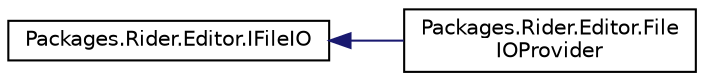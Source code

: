 digraph "Graphical Class Hierarchy"
{
 // LATEX_PDF_SIZE
  edge [fontname="Helvetica",fontsize="10",labelfontname="Helvetica",labelfontsize="10"];
  node [fontname="Helvetica",fontsize="10",shape=record];
  rankdir="LR";
  Node0 [label="Packages.Rider.Editor.IFileIO",height=0.2,width=0.4,color="black", fillcolor="white", style="filled",URL="$interface_packages_1_1_rider_1_1_editor_1_1_i_file_i_o.html",tooltip=" "];
  Node0 -> Node1 [dir="back",color="midnightblue",fontsize="10",style="solid",fontname="Helvetica"];
  Node1 [label="Packages.Rider.Editor.File\lIOProvider",height=0.2,width=0.4,color="black", fillcolor="white", style="filled",URL="$class_packages_1_1_rider_1_1_editor_1_1_file_i_o_provider.html",tooltip=" "];
}
